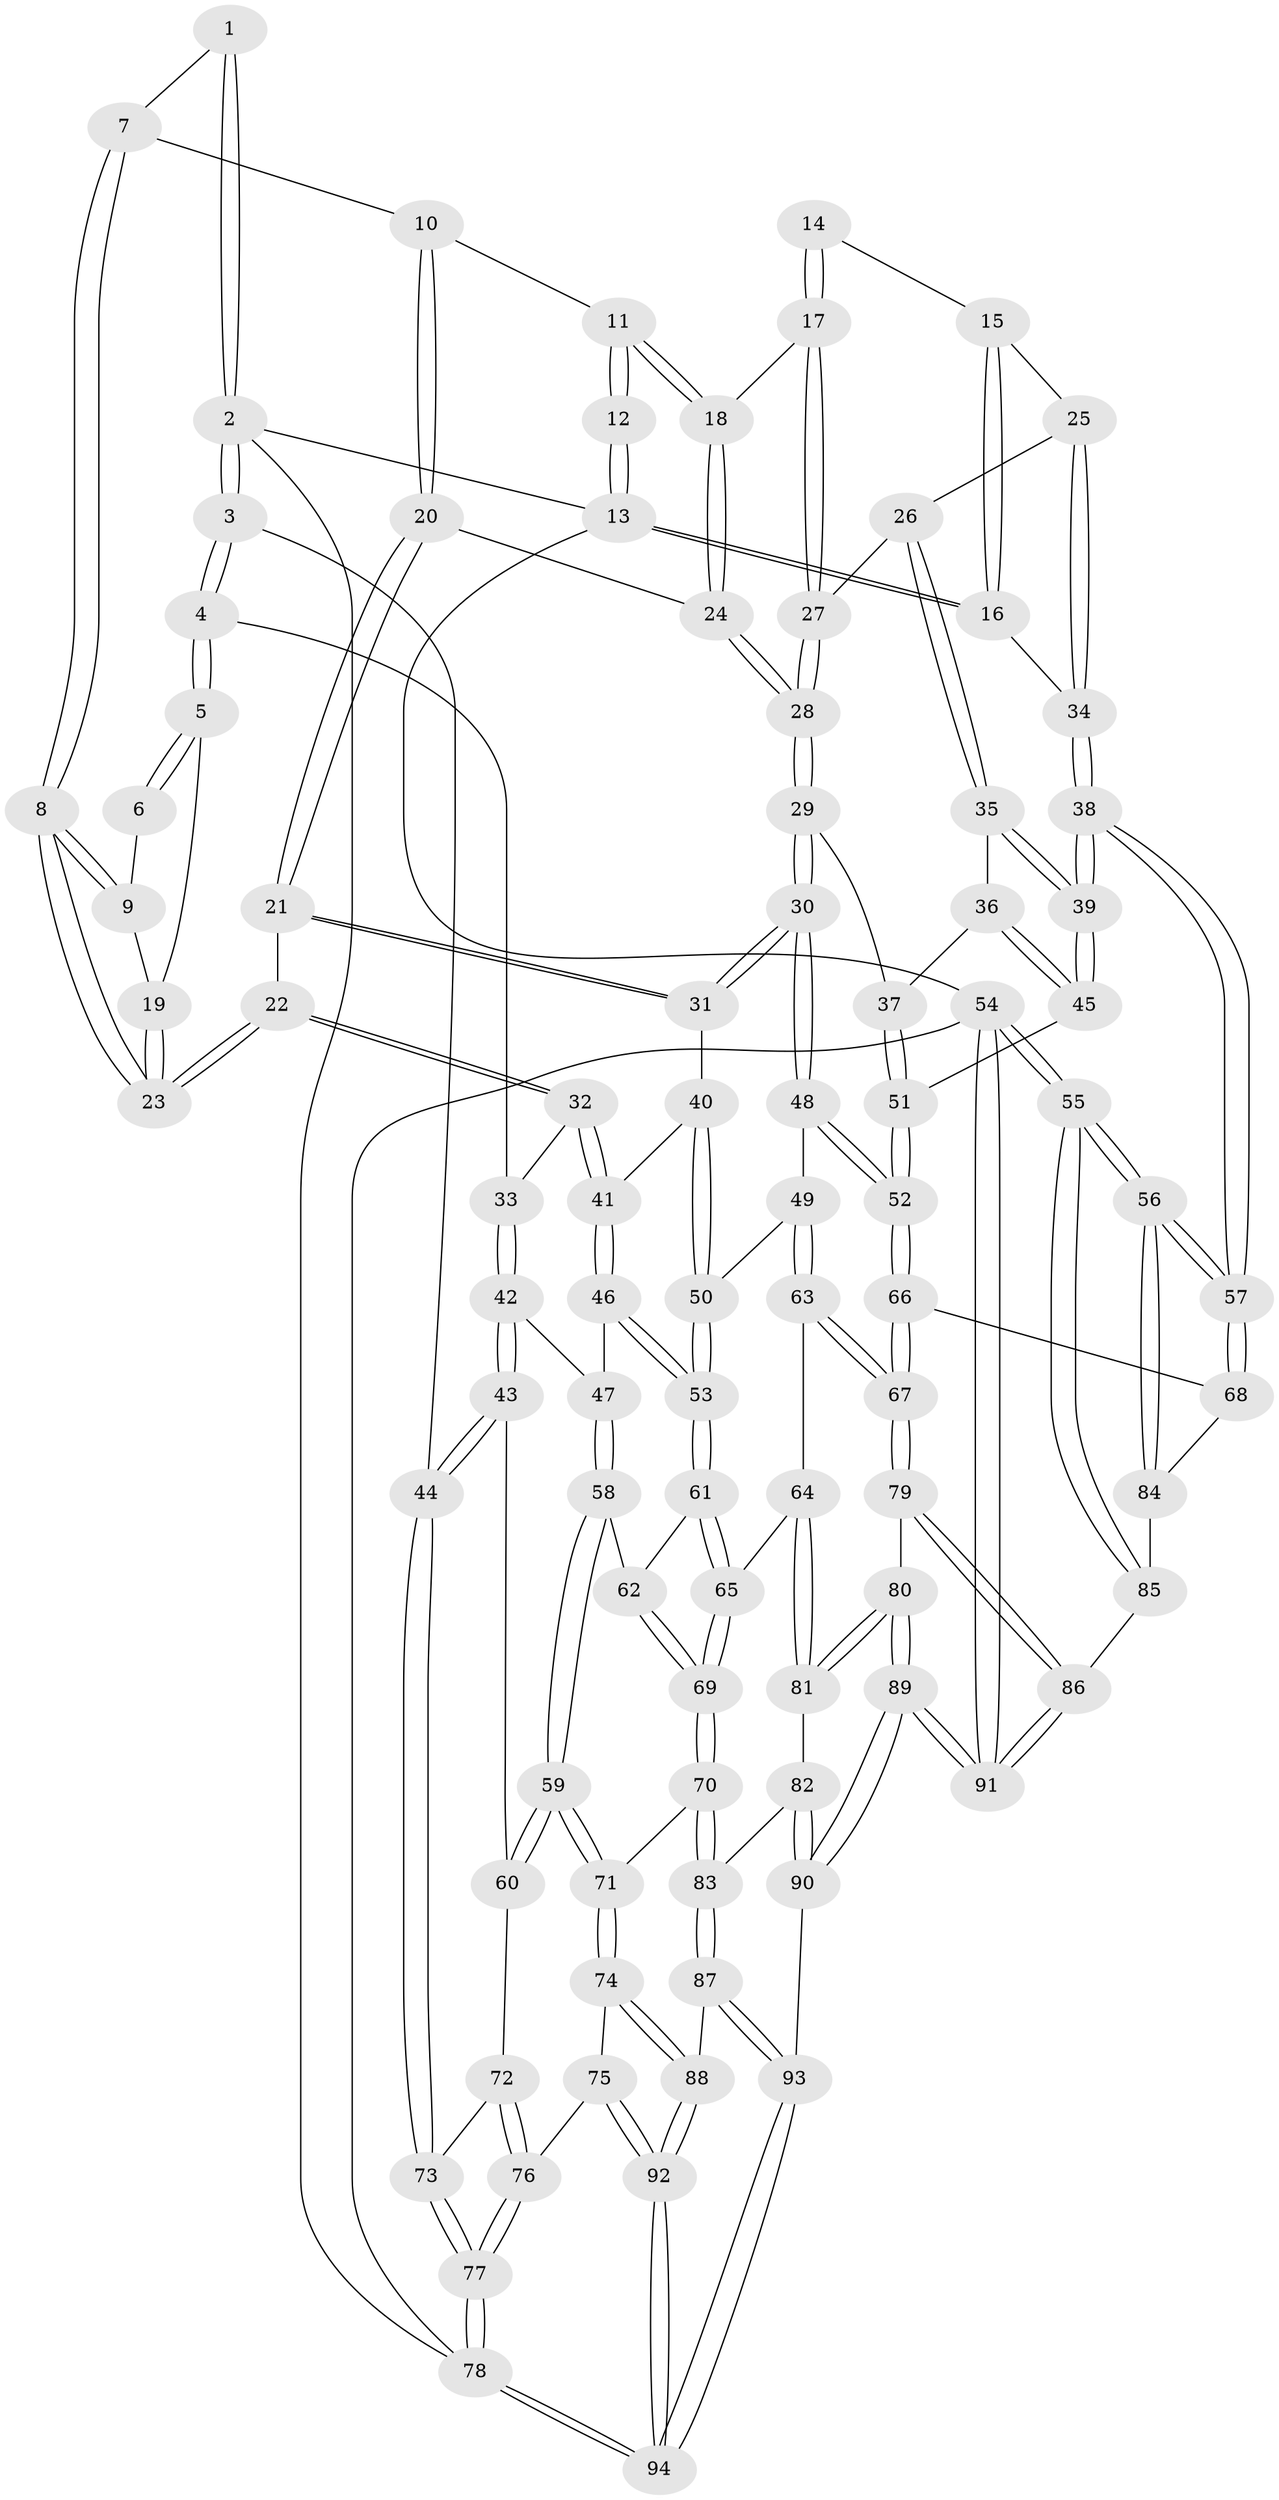 // coarse degree distribution, {2: 0.15517241379310345, 4: 0.20689655172413793, 3: 0.5862068965517241, 5: 0.034482758620689655, 6: 0.017241379310344827}
// Generated by graph-tools (version 1.1) at 2025/54/03/04/25 22:54:26]
// undirected, 94 vertices, 232 edges
graph export_dot {
  node [color=gray90,style=filled];
  1 [pos="+0.21812782094979488+0"];
  2 [pos="+0+0"];
  3 [pos="+0+0.041852261264601405"];
  4 [pos="+0.048534618410809124+0.16304183370623018"];
  5 [pos="+0.07078570334640705+0.14985388014458553"];
  6 [pos="+0.18298162791284536+0"];
  7 [pos="+0.42847870769540675+0"];
  8 [pos="+0.297606847985526+0.1717187545535169"];
  9 [pos="+0.21205228857175606+0.08642774404929476"];
  10 [pos="+0.49640868685201917+0"];
  11 [pos="+0.5989963647052104+0"];
  12 [pos="+0.754622064202317+0"];
  13 [pos="+1+0"];
  14 [pos="+0.8667344963034465+0.03821473532310218"];
  15 [pos="+0.9099516692045694+0.10024175957689926"];
  16 [pos="+1+0"];
  17 [pos="+0.7304194779479983+0.12549976140666727"];
  18 [pos="+0.6726803656329327+0.06818559761948212"];
  19 [pos="+0.11522859137146986+0.14807531620332898"];
  20 [pos="+0.48754672204116983+0.14167365046845634"];
  21 [pos="+0.4651375501910995+0.18302788364440084"];
  22 [pos="+0.3042662309589636+0.2185784242642281"];
  23 [pos="+0.2987265844930034+0.2036994005450443"];
  24 [pos="+0.6089504787963064+0.18085957992169555"];
  25 [pos="+0.8834207224538692+0.16686896970361362"];
  26 [pos="+0.8479716374698608+0.21232190778732796"];
  27 [pos="+0.7759552967503668+0.20499467313769648"];
  28 [pos="+0.6401797302963231+0.32322247626544887"];
  29 [pos="+0.6294596072310201+0.3466802994545758"];
  30 [pos="+0.6144130110349643+0.3543904066357328"];
  31 [pos="+0.5473487081151058+0.3499084933432579"];
  32 [pos="+0.2871994561245957+0.2935754987136333"];
  33 [pos="+0.11450974723655354+0.30785695963424786"];
  34 [pos="+1+0.295918959741558"];
  35 [pos="+0.9016135046943196+0.32106825394850325"];
  36 [pos="+0.7715660854613757+0.3692721486817508"];
  37 [pos="+0.6581304911523177+0.3607150957358933"];
  38 [pos="+1+0.5001386430784658"];
  39 [pos="+1+0.4937031323729297"];
  40 [pos="+0.5450131908635693+0.3509715878149267"];
  41 [pos="+0.34754345361596284+0.40537219707339356"];
  42 [pos="+0.019896304421873203+0.46036893968028647"];
  43 [pos="+0+0.4882792153761414"];
  44 [pos="+0+0.4978369851150672"];
  45 [pos="+0.8731757000709933+0.5415422401555847"];
  46 [pos="+0.33114648654481954+0.4642357246814"];
  47 [pos="+0.23799154446966247+0.5213109164088731"];
  48 [pos="+0.6168446834690721+0.5572235430370085"];
  49 [pos="+0.5884083067408135+0.5841929357279788"];
  50 [pos="+0.48793526184670494+0.5841186749709264"];
  51 [pos="+0.8209040979725721+0.5613030318814561"];
  52 [pos="+0.7959592828715106+0.5836296122000301"];
  53 [pos="+0.44221760976378716+0.5944780120060051"];
  54 [pos="+1+1"];
  55 [pos="+1+0.7397633365229703"];
  56 [pos="+1+0.7108113495646105"];
  57 [pos="+1+0.563044269264333"];
  58 [pos="+0.2229489581242327+0.6442979857616081"];
  59 [pos="+0.1672983801899214+0.6991404501300387"];
  60 [pos="+0.11625633810799478+0.686894295332754"];
  61 [pos="+0.434738611868628+0.6248825899418347"];
  62 [pos="+0.26648125421310254+0.6663859809626718"];
  63 [pos="+0.6027493984927565+0.6503006090115795"];
  64 [pos="+0.5275525099021303+0.740203322351171"];
  65 [pos="+0.4358057210235672+0.712699671778437"];
  66 [pos="+0.7617433446004862+0.7315517084459571"];
  67 [pos="+0.7165613239523476+0.773370395680573"];
  68 [pos="+0.8434955293449943+0.7527602082698474"];
  69 [pos="+0.3746892498003554+0.7933921674087445"];
  70 [pos="+0.3691451514195327+0.8148565392324224"];
  71 [pos="+0.17626280208853312+0.7483630349087884"];
  72 [pos="+0.06580935242864218+0.7222603118518174"];
  73 [pos="+0+0.6019049559663678"];
  74 [pos="+0.14658080932746834+0.8582237994825137"];
  75 [pos="+0.11510407279389515+0.8684832965217193"];
  76 [pos="+0+0.8737595438283311"];
  77 [pos="+0+1"];
  78 [pos="+0+1"];
  79 [pos="+0.7068446477121685+0.7977282433496158"];
  80 [pos="+0.6768342613699662+0.8294005796850221"];
  81 [pos="+0.5905809318920172+0.8198126145060469"];
  82 [pos="+0.5009076889568319+0.8760739581322502"];
  83 [pos="+0.37151488013487655+0.8584233939842436"];
  84 [pos="+0.8925257365003009+0.8031998276189489"];
  85 [pos="+0.8803665610877146+0.9055881141063378"];
  86 [pos="+0.8791339464068995+0.9074083965797858"];
  87 [pos="+0.3257027606067902+0.9360118605412876"];
  88 [pos="+0.205091166488998+0.8927192061769271"];
  89 [pos="+0.6848842904472603+1"];
  90 [pos="+0.6299830421536043+1"];
  91 [pos="+0.8776681172573746+1"];
  92 [pos="+0.1304601325868555+1"];
  93 [pos="+0.3524940402015319+1"];
  94 [pos="+0.09074939512653564+1"];
  1 -- 2;
  1 -- 2;
  1 -- 7;
  2 -- 3;
  2 -- 3;
  2 -- 13;
  2 -- 78;
  3 -- 4;
  3 -- 4;
  3 -- 44;
  4 -- 5;
  4 -- 5;
  4 -- 33;
  5 -- 6;
  5 -- 6;
  5 -- 19;
  6 -- 9;
  7 -- 8;
  7 -- 8;
  7 -- 10;
  8 -- 9;
  8 -- 9;
  8 -- 23;
  8 -- 23;
  9 -- 19;
  10 -- 11;
  10 -- 20;
  10 -- 20;
  11 -- 12;
  11 -- 12;
  11 -- 18;
  11 -- 18;
  12 -- 13;
  12 -- 13;
  13 -- 16;
  13 -- 16;
  13 -- 54;
  14 -- 15;
  14 -- 17;
  14 -- 17;
  15 -- 16;
  15 -- 16;
  15 -- 25;
  16 -- 34;
  17 -- 18;
  17 -- 27;
  17 -- 27;
  18 -- 24;
  18 -- 24;
  19 -- 23;
  19 -- 23;
  20 -- 21;
  20 -- 21;
  20 -- 24;
  21 -- 22;
  21 -- 31;
  21 -- 31;
  22 -- 23;
  22 -- 23;
  22 -- 32;
  22 -- 32;
  24 -- 28;
  24 -- 28;
  25 -- 26;
  25 -- 34;
  25 -- 34;
  26 -- 27;
  26 -- 35;
  26 -- 35;
  27 -- 28;
  27 -- 28;
  28 -- 29;
  28 -- 29;
  29 -- 30;
  29 -- 30;
  29 -- 37;
  30 -- 31;
  30 -- 31;
  30 -- 48;
  30 -- 48;
  31 -- 40;
  32 -- 33;
  32 -- 41;
  32 -- 41;
  33 -- 42;
  33 -- 42;
  34 -- 38;
  34 -- 38;
  35 -- 36;
  35 -- 39;
  35 -- 39;
  36 -- 37;
  36 -- 45;
  36 -- 45;
  37 -- 51;
  37 -- 51;
  38 -- 39;
  38 -- 39;
  38 -- 57;
  38 -- 57;
  39 -- 45;
  39 -- 45;
  40 -- 41;
  40 -- 50;
  40 -- 50;
  41 -- 46;
  41 -- 46;
  42 -- 43;
  42 -- 43;
  42 -- 47;
  43 -- 44;
  43 -- 44;
  43 -- 60;
  44 -- 73;
  44 -- 73;
  45 -- 51;
  46 -- 47;
  46 -- 53;
  46 -- 53;
  47 -- 58;
  47 -- 58;
  48 -- 49;
  48 -- 52;
  48 -- 52;
  49 -- 50;
  49 -- 63;
  49 -- 63;
  50 -- 53;
  50 -- 53;
  51 -- 52;
  51 -- 52;
  52 -- 66;
  52 -- 66;
  53 -- 61;
  53 -- 61;
  54 -- 55;
  54 -- 55;
  54 -- 91;
  54 -- 91;
  54 -- 78;
  55 -- 56;
  55 -- 56;
  55 -- 85;
  55 -- 85;
  56 -- 57;
  56 -- 57;
  56 -- 84;
  56 -- 84;
  57 -- 68;
  57 -- 68;
  58 -- 59;
  58 -- 59;
  58 -- 62;
  59 -- 60;
  59 -- 60;
  59 -- 71;
  59 -- 71;
  60 -- 72;
  61 -- 62;
  61 -- 65;
  61 -- 65;
  62 -- 69;
  62 -- 69;
  63 -- 64;
  63 -- 67;
  63 -- 67;
  64 -- 65;
  64 -- 81;
  64 -- 81;
  65 -- 69;
  65 -- 69;
  66 -- 67;
  66 -- 67;
  66 -- 68;
  67 -- 79;
  67 -- 79;
  68 -- 84;
  69 -- 70;
  69 -- 70;
  70 -- 71;
  70 -- 83;
  70 -- 83;
  71 -- 74;
  71 -- 74;
  72 -- 73;
  72 -- 76;
  72 -- 76;
  73 -- 77;
  73 -- 77;
  74 -- 75;
  74 -- 88;
  74 -- 88;
  75 -- 76;
  75 -- 92;
  75 -- 92;
  76 -- 77;
  76 -- 77;
  77 -- 78;
  77 -- 78;
  78 -- 94;
  78 -- 94;
  79 -- 80;
  79 -- 86;
  79 -- 86;
  80 -- 81;
  80 -- 81;
  80 -- 89;
  80 -- 89;
  81 -- 82;
  82 -- 83;
  82 -- 90;
  82 -- 90;
  83 -- 87;
  83 -- 87;
  84 -- 85;
  85 -- 86;
  86 -- 91;
  86 -- 91;
  87 -- 88;
  87 -- 93;
  87 -- 93;
  88 -- 92;
  88 -- 92;
  89 -- 90;
  89 -- 90;
  89 -- 91;
  89 -- 91;
  90 -- 93;
  92 -- 94;
  92 -- 94;
  93 -- 94;
  93 -- 94;
}
